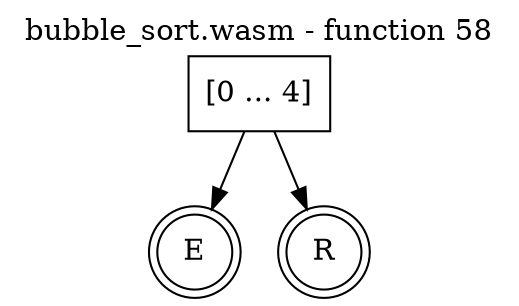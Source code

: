 digraph finite_state_machine {
    label = "bubble_sort.wasm - function 58"
    labelloc =  t
    labelfontsize = 16
    labelfontcolor = black
    labelfontname = "Helvetica"
    node [shape = doublecircle]; E R ;
    node [shape = box];
    node [shape=box, color=black, style=solid] 0[label="[0 ... 4]"]
    0 -> E;
    0 -> R;
}
